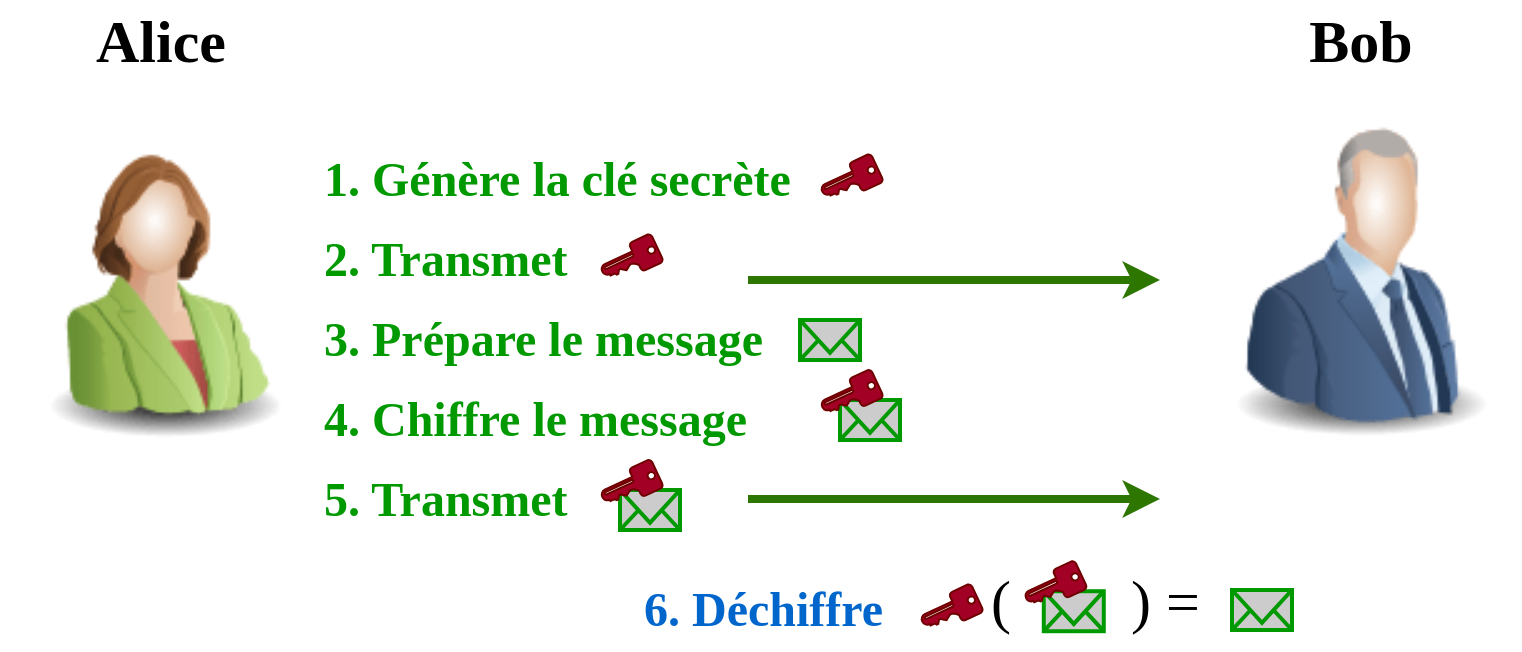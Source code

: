 <mxfile version="16.5.1" type="device"><diagram id="fbQ8B6MWZYH83MfFi5eM" name="Page-1"><mxGraphModel dx="1422" dy="870" grid="1" gridSize="10" guides="1" tooltips="1" connect="1" arrows="1" fold="1" page="1" pageScale="1" pageWidth="827" pageHeight="1169" math="0" shadow="0"><root><mxCell id="0"/><mxCell id="1" parent="0"/><mxCell id="SBAcGQad-fVCCSmcEYfm-1" value="" style="image;html=1;image=img/lib/clip_art/people/Suit_Woman_Green_128x128.png" parent="1" vertex="1"><mxGeometry x="40" y="320" width="160" height="160" as="geometry"/></mxCell><mxCell id="SBAcGQad-fVCCSmcEYfm-2" value="&lt;font color=&quot;#009900&quot;&gt;1. Génère la clé secrète&lt;/font&gt;" style="text;html=1;fontSize=24;fontStyle=1;verticalAlign=middle;align=left;fontFamily=Lucida Console;fontColor=#97D077;" parent="1" vertex="1"><mxGeometry x="200" y="330" width="250" height="40" as="geometry"/></mxCell><mxCell id="SBAcGQad-fVCCSmcEYfm-3" value="" style="image;html=1;image=img/lib/clip_art/people/Suit_Man_Blue_128x128.png;fontFamily=Lucida Console;fontSize=20;" parent="1" vertex="1"><mxGeometry x="640" y="320" width="160" height="160" as="geometry"/></mxCell><mxCell id="SBAcGQad-fVCCSmcEYfm-4" value="&lt;font color=&quot;#009900&quot;&gt;2. Transmet&amp;nbsp;&lt;/font&gt;" style="text;html=1;fontSize=24;fontStyle=1;verticalAlign=middle;align=left;fontFamily=Lucida Console;" parent="1" vertex="1"><mxGeometry x="200" y="370" width="130" height="40" as="geometry"/></mxCell><mxCell id="SBAcGQad-fVCCSmcEYfm-5" value="&lt;font color=&quot;#000000&quot; style=&quot;font-size: 30px&quot;&gt;Alice&lt;/font&gt;" style="text;strokeColor=none;fillColor=none;html=1;fontSize=24;fontStyle=1;verticalAlign=middle;align=center;fontFamily=Lucida Console;fontColor=#009900;" parent="1" vertex="1"><mxGeometry x="70" y="260" width="100" height="40" as="geometry"/></mxCell><mxCell id="SBAcGQad-fVCCSmcEYfm-6" value="&lt;font color=&quot;#000000&quot; style=&quot;font-size: 30px&quot;&gt;Bob&lt;/font&gt;" style="text;strokeColor=none;fillColor=none;html=1;fontSize=24;fontStyle=1;verticalAlign=middle;align=center;fontFamily=Lucida Console;fontColor=#009900;" parent="1" vertex="1"><mxGeometry x="670" y="260" width="100" height="40" as="geometry"/></mxCell><mxCell id="SBAcGQad-fVCCSmcEYfm-7" value="" style="endArrow=classic;html=1;rounded=0;fontFamily=Lucida Console;fontSize=30;fontColor=#000000;strokeWidth=4;fillColor=#60a917;strokeColor=#2D7600;" parent="1" edge="1"><mxGeometry width="50" height="50" relative="1" as="geometry"><mxPoint x="414" y="400" as="sourcePoint"/><mxPoint x="620" y="400" as="targetPoint"/></mxGeometry></mxCell><mxCell id="SBAcGQad-fVCCSmcEYfm-8" value="" style="html=1;verticalLabelPosition=bottom;align=center;labelBackgroundColor=#ffffff;verticalAlign=top;strokeWidth=2;strokeColor=#009900;shadow=0;dashed=0;shape=mxgraph.ios7.icons.mail;fontFamily=Lucida Console;fontSize=30;fontColor=#000000;fillColor=#CCCCCC;" parent="1" vertex="1"><mxGeometry x="440" y="420" width="30" height="20" as="geometry"/></mxCell><mxCell id="SBAcGQad-fVCCSmcEYfm-9" value="&lt;font color=&quot;#009900&quot;&gt;3. Prépare le message&lt;br&gt;&lt;/font&gt;" style="text;html=1;fontSize=24;fontStyle=1;verticalAlign=middle;align=left;fontFamily=Lucida Console;" parent="1" vertex="1"><mxGeometry x="200" y="410" width="130" height="40" as="geometry"/></mxCell><mxCell id="SBAcGQad-fVCCSmcEYfm-10" value="&lt;font color=&quot;#009900&quot;&gt;4. Chiffre le message&amp;nbsp;&lt;br&gt;&lt;/font&gt;" style="text;html=1;fontSize=24;fontStyle=1;verticalAlign=middle;align=left;fontFamily=Lucida Console;" parent="1" vertex="1"><mxGeometry x="200" y="450" width="130" height="40" as="geometry"/></mxCell><mxCell id="SBAcGQad-fVCCSmcEYfm-11" value="" style="html=1;verticalLabelPosition=bottom;align=center;labelBackgroundColor=#ffffff;verticalAlign=top;strokeWidth=2;strokeColor=#009900;shadow=0;dashed=0;shape=mxgraph.ios7.icons.mail;fontFamily=Lucida Console;fontSize=30;fontColor=#000000;fillColor=#CCCCCC;" parent="1" vertex="1"><mxGeometry x="460" y="460" width="30" height="20" as="geometry"/></mxCell><mxCell id="SBAcGQad-fVCCSmcEYfm-12" value="" style="sketch=0;aspect=fixed;pointerEvents=1;shadow=0;dashed=0;html=1;strokeColor=#6F0000;labelPosition=center;verticalLabelPosition=bottom;verticalAlign=top;align=center;fillColor=#a20025;shape=mxgraph.mscae.enterprise.key_permissions;direction=south;fontColor=#ffffff;rotation=-25;" parent="1" vertex="1"><mxGeometry x="450" y="450" width="30" height="15.6" as="geometry"/></mxCell><mxCell id="SBAcGQad-fVCCSmcEYfm-13" value="" style="sketch=0;aspect=fixed;pointerEvents=1;shadow=0;dashed=0;html=1;strokeColor=#6F0000;labelPosition=center;verticalLabelPosition=bottom;verticalAlign=top;align=center;fillColor=#a20025;shape=mxgraph.mscae.enterprise.key_permissions;direction=south;fontColor=#ffffff;rotation=-25;" parent="1" vertex="1"><mxGeometry x="450" y="342.2" width="30" height="15.6" as="geometry"/></mxCell><mxCell id="SBAcGQad-fVCCSmcEYfm-14" value="" style="sketch=0;aspect=fixed;pointerEvents=1;shadow=0;dashed=0;html=1;strokeColor=#6F0000;labelPosition=center;verticalLabelPosition=bottom;verticalAlign=top;align=center;fillColor=#a20025;shape=mxgraph.mscae.enterprise.key_permissions;direction=south;fontColor=#ffffff;rotation=-25;" parent="1" vertex="1"><mxGeometry x="340" y="382.2" width="30" height="15.6" as="geometry"/></mxCell><mxCell id="SBAcGQad-fVCCSmcEYfm-15" value="&lt;font color=&quot;#009900&quot;&gt;5. Transmet&amp;nbsp;&lt;br&gt;&lt;/font&gt;" style="text;html=1;fontSize=24;fontStyle=1;verticalAlign=middle;align=left;fontFamily=Lucida Console;" parent="1" vertex="1"><mxGeometry x="200" y="490" width="130" height="40" as="geometry"/></mxCell><mxCell id="SBAcGQad-fVCCSmcEYfm-16" value="" style="endArrow=classic;html=1;rounded=0;fontFamily=Lucida Console;fontSize=30;fontColor=#000000;strokeWidth=4;fillColor=#60a917;strokeColor=#2D7600;" parent="1" edge="1"><mxGeometry width="50" height="50" relative="1" as="geometry"><mxPoint x="414" y="509.5" as="sourcePoint"/><mxPoint x="620" y="509.5" as="targetPoint"/></mxGeometry></mxCell><mxCell id="SBAcGQad-fVCCSmcEYfm-17" value="" style="html=1;verticalLabelPosition=bottom;align=center;labelBackgroundColor=#ffffff;verticalAlign=top;strokeWidth=2;strokeColor=#009900;shadow=0;dashed=0;shape=mxgraph.ios7.icons.mail;fontFamily=Lucida Console;fontSize=30;fontColor=#000000;fillColor=#CCCCCC;" parent="1" vertex="1"><mxGeometry x="350" y="505" width="30" height="20" as="geometry"/></mxCell><mxCell id="SBAcGQad-fVCCSmcEYfm-18" value="" style="sketch=0;aspect=fixed;pointerEvents=1;shadow=0;dashed=0;html=1;strokeColor=#6F0000;labelPosition=center;verticalLabelPosition=bottom;verticalAlign=top;align=center;fillColor=#a20025;shape=mxgraph.mscae.enterprise.key_permissions;direction=south;fontColor=#ffffff;rotation=-25;" parent="1" vertex="1"><mxGeometry x="340" y="495" width="30" height="15.6" as="geometry"/></mxCell><mxCell id="SBAcGQad-fVCCSmcEYfm-19" value="&lt;font color=&quot;#0066cc&quot;&gt;6. Déchiffre&amp;nbsp;&amp;nbsp;&lt;/font&gt;" style="text;html=1;fontSize=24;fontStyle=1;verticalAlign=middle;align=left;fontFamily=Lucida Console;fontColor=#97D077;" parent="1" vertex="1"><mxGeometry x="360" y="545" width="250" height="40" as="geometry"/></mxCell><mxCell id="SBAcGQad-fVCCSmcEYfm-20" value="" style="sketch=0;aspect=fixed;pointerEvents=1;shadow=0;dashed=0;html=1;strokeColor=#6F0000;labelPosition=center;verticalLabelPosition=bottom;verticalAlign=top;align=center;fillColor=#a20025;shape=mxgraph.mscae.enterprise.key_permissions;direction=south;fontColor=#ffffff;rotation=-25;" parent="1" vertex="1"><mxGeometry x="500" y="557.2" width="30" height="15.6" as="geometry"/></mxCell><mxCell id="SBAcGQad-fVCCSmcEYfm-21" value="(&amp;nbsp; &amp;nbsp; &amp;nbsp; &amp;nbsp; ) =&amp;nbsp;" style="text;html=1;align=center;verticalAlign=middle;resizable=0;points=[];autosize=1;strokeColor=none;fillColor=none;fontSize=30;fontFamily=Lucida Console;fontColor=#000000;" parent="1" vertex="1"><mxGeometry x="526" y="540" width="130" height="40" as="geometry"/></mxCell><mxCell id="SBAcGQad-fVCCSmcEYfm-25" value="" style="html=1;verticalLabelPosition=bottom;align=center;labelBackgroundColor=#ffffff;verticalAlign=top;strokeWidth=2;strokeColor=#009900;shadow=0;dashed=0;shape=mxgraph.ios7.icons.mail;fontFamily=Lucida Console;fontSize=30;fontColor=#000000;fillColor=#CCCCCC;" parent="1" vertex="1"><mxGeometry x="656" y="555" width="30" height="20" as="geometry"/></mxCell><mxCell id="SBAcGQad-fVCCSmcEYfm-23" value="" style="html=1;verticalLabelPosition=bottom;align=center;labelBackgroundColor=#ffffff;verticalAlign=top;strokeWidth=2;strokeColor=#009900;shadow=0;dashed=0;shape=mxgraph.ios7.icons.mail;fontFamily=Lucida Console;fontSize=30;fontColor=#000000;fillColor=#CCCCCC;" parent="1" vertex="1"><mxGeometry x="561.89" y="555.61" width="30" height="20" as="geometry"/></mxCell><mxCell id="SBAcGQad-fVCCSmcEYfm-24" value="" style="sketch=0;aspect=fixed;pointerEvents=1;shadow=0;dashed=0;html=1;strokeColor=#6F0000;labelPosition=center;verticalLabelPosition=bottom;verticalAlign=top;align=center;fillColor=#a20025;shape=mxgraph.mscae.enterprise.key_permissions;direction=south;fontColor=#ffffff;rotation=-25;" parent="1" vertex="1"><mxGeometry x="551.89" y="545.61" width="30" height="15.6" as="geometry"/></mxCell></root></mxGraphModel></diagram></mxfile>